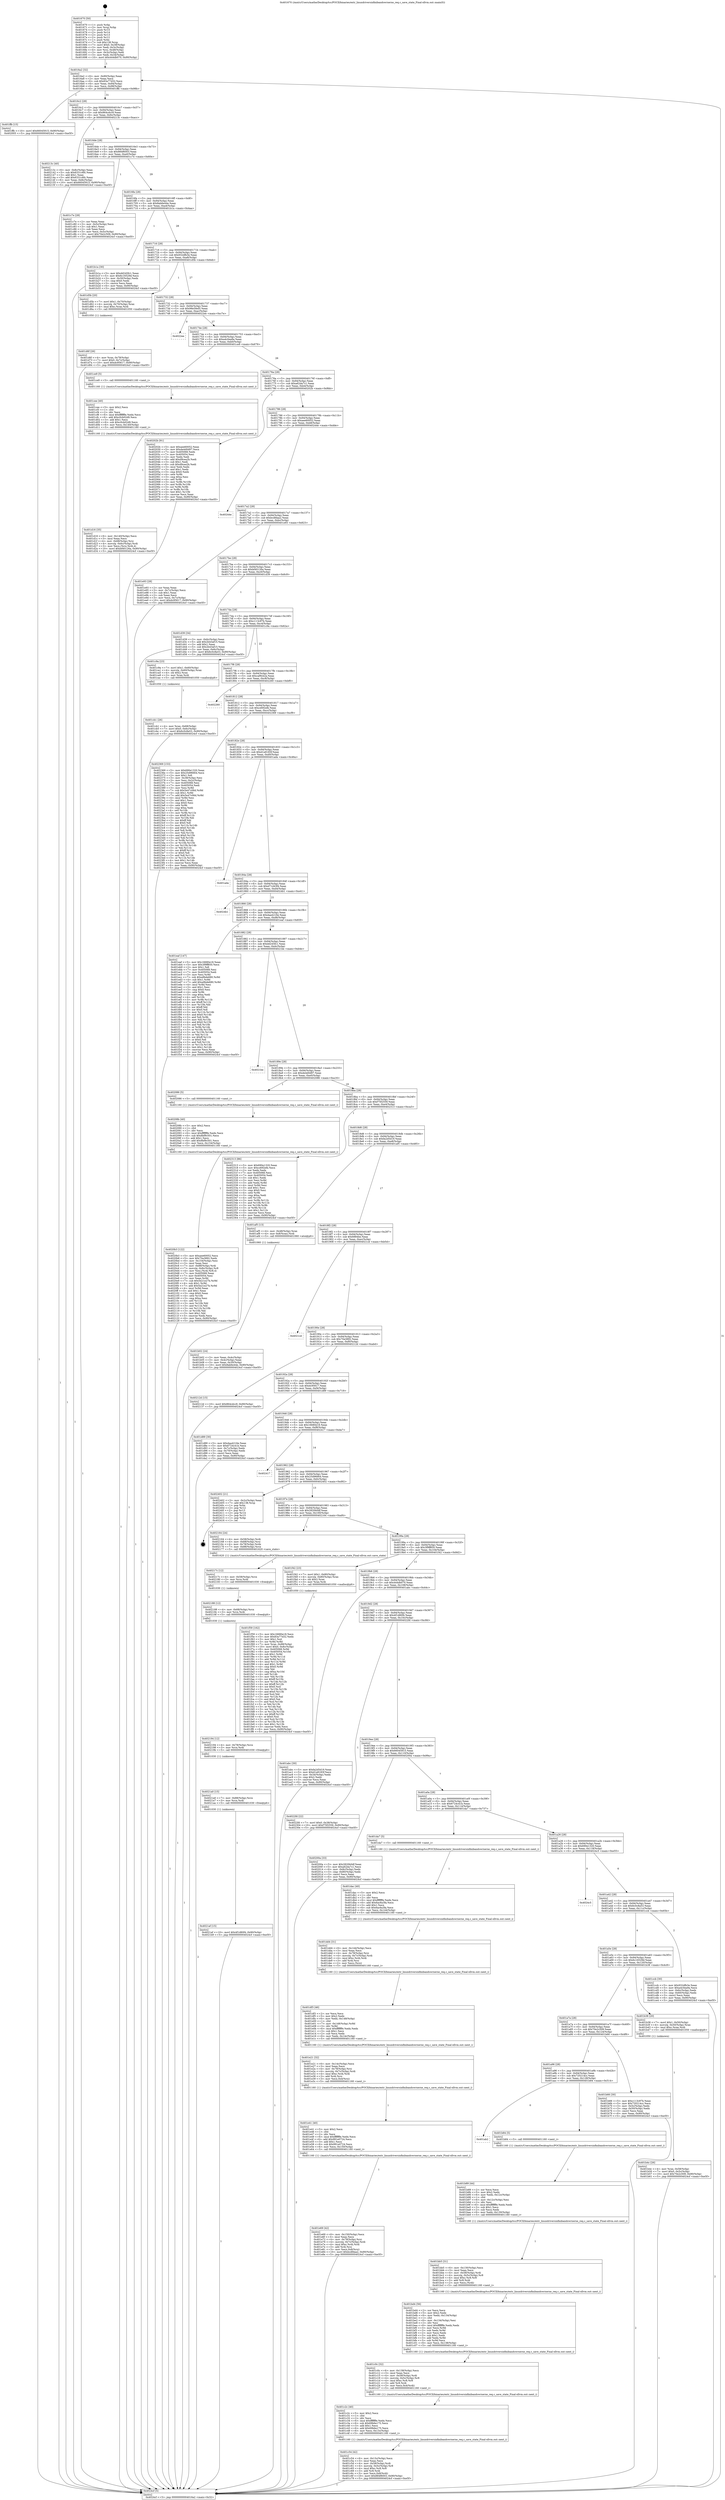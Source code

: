 digraph "0x401670" {
  label = "0x401670 (/mnt/c/Users/mathe/Desktop/tcc/POCII/binaries/extr_linuxdriversinfinibandswrxerxe_req.c_save_state_Final-ollvm.out::main(0))"
  labelloc = "t"
  node[shape=record]

  Entry [label="",width=0.3,height=0.3,shape=circle,fillcolor=black,style=filled]
  "0x4016a2" [label="{
     0x4016a2 [32]\l
     | [instrs]\l
     &nbsp;&nbsp;0x4016a2 \<+6\>: mov -0x90(%rbp),%eax\l
     &nbsp;&nbsp;0x4016a8 \<+2\>: mov %eax,%ecx\l
     &nbsp;&nbsp;0x4016aa \<+6\>: sub $0x83a77d32,%ecx\l
     &nbsp;&nbsp;0x4016b0 \<+6\>: mov %eax,-0x94(%rbp)\l
     &nbsp;&nbsp;0x4016b6 \<+6\>: mov %ecx,-0x98(%rbp)\l
     &nbsp;&nbsp;0x4016bc \<+6\>: je 0000000000401ffb \<main+0x98b\>\l
  }"]
  "0x401ffb" [label="{
     0x401ffb [15]\l
     | [instrs]\l
     &nbsp;&nbsp;0x401ffb \<+10\>: movl $0x66045915,-0x90(%rbp)\l
     &nbsp;&nbsp;0x402005 \<+5\>: jmp 00000000004024cf \<main+0xe5f\>\l
  }"]
  "0x4016c2" [label="{
     0x4016c2 [28]\l
     | [instrs]\l
     &nbsp;&nbsp;0x4016c2 \<+5\>: jmp 00000000004016c7 \<main+0x57\>\l
     &nbsp;&nbsp;0x4016c7 \<+6\>: mov -0x94(%rbp),%eax\l
     &nbsp;&nbsp;0x4016cd \<+5\>: sub $0x864cdcc9,%eax\l
     &nbsp;&nbsp;0x4016d2 \<+6\>: mov %eax,-0x9c(%rbp)\l
     &nbsp;&nbsp;0x4016d8 \<+6\>: je 000000000040213c \<main+0xacc\>\l
  }"]
  Exit [label="",width=0.3,height=0.3,shape=circle,fillcolor=black,style=filled,peripheries=2]
  "0x40213c" [label="{
     0x40213c [40]\l
     | [instrs]\l
     &nbsp;&nbsp;0x40213c \<+6\>: mov -0x8c(%rbp),%eax\l
     &nbsp;&nbsp;0x402142 \<+5\>: sub $0x6331c6fc,%eax\l
     &nbsp;&nbsp;0x402147 \<+3\>: add $0x1,%eax\l
     &nbsp;&nbsp;0x40214a \<+5\>: add $0x6331c6fc,%eax\l
     &nbsp;&nbsp;0x40214f \<+6\>: mov %eax,-0x8c(%rbp)\l
     &nbsp;&nbsp;0x402155 \<+10\>: movl $0x66045915,-0x90(%rbp)\l
     &nbsp;&nbsp;0x40215f \<+5\>: jmp 00000000004024cf \<main+0xe5f\>\l
  }"]
  "0x4016de" [label="{
     0x4016de [28]\l
     | [instrs]\l
     &nbsp;&nbsp;0x4016de \<+5\>: jmp 00000000004016e3 \<main+0x73\>\l
     &nbsp;&nbsp;0x4016e3 \<+6\>: mov -0x94(%rbp),%eax\l
     &nbsp;&nbsp;0x4016e9 \<+5\>: sub $0x884f6003,%eax\l
     &nbsp;&nbsp;0x4016ee \<+6\>: mov %eax,-0xa0(%rbp)\l
     &nbsp;&nbsp;0x4016f4 \<+6\>: je 0000000000401c7e \<main+0x60e\>\l
  }"]
  "0x4021af" [label="{
     0x4021af [15]\l
     | [instrs]\l
     &nbsp;&nbsp;0x4021af \<+10\>: movl $0x4f1d80f4,-0x90(%rbp)\l
     &nbsp;&nbsp;0x4021b9 \<+5\>: jmp 00000000004024cf \<main+0xe5f\>\l
  }"]
  "0x401c7e" [label="{
     0x401c7e [28]\l
     | [instrs]\l
     &nbsp;&nbsp;0x401c7e \<+2\>: xor %eax,%eax\l
     &nbsp;&nbsp;0x401c80 \<+3\>: mov -0x5c(%rbp),%ecx\l
     &nbsp;&nbsp;0x401c83 \<+3\>: sub $0x1,%eax\l
     &nbsp;&nbsp;0x401c86 \<+2\>: sub %eax,%ecx\l
     &nbsp;&nbsp;0x401c88 \<+3\>: mov %ecx,-0x5c(%rbp)\l
     &nbsp;&nbsp;0x401c8b \<+10\>: movl $0x70e2c509,-0x90(%rbp)\l
     &nbsp;&nbsp;0x401c95 \<+5\>: jmp 00000000004024cf \<main+0xe5f\>\l
  }"]
  "0x4016fa" [label="{
     0x4016fa [28]\l
     | [instrs]\l
     &nbsp;&nbsp;0x4016fa \<+5\>: jmp 00000000004016ff \<main+0x8f\>\l
     &nbsp;&nbsp;0x4016ff \<+6\>: mov -0x94(%rbp),%eax\l
     &nbsp;&nbsp;0x401705 \<+5\>: sub $0x8ab6e44e,%eax\l
     &nbsp;&nbsp;0x40170a \<+6\>: mov %eax,-0xa4(%rbp)\l
     &nbsp;&nbsp;0x401710 \<+6\>: je 0000000000401b1a \<main+0x4aa\>\l
  }"]
  "0x4021a0" [label="{
     0x4021a0 [15]\l
     | [instrs]\l
     &nbsp;&nbsp;0x4021a0 \<+7\>: mov -0x88(%rbp),%rcx\l
     &nbsp;&nbsp;0x4021a7 \<+3\>: mov %rcx,%rdi\l
     &nbsp;&nbsp;0x4021aa \<+5\>: call 0000000000401030 \<free@plt\>\l
     | [calls]\l
     &nbsp;&nbsp;0x401030 \{1\} (unknown)\l
  }"]
  "0x401b1a" [label="{
     0x401b1a [30]\l
     | [instrs]\l
     &nbsp;&nbsp;0x401b1a \<+5\>: mov $0xdd245fc1,%eax\l
     &nbsp;&nbsp;0x401b1f \<+5\>: mov $0x6c16529d,%ecx\l
     &nbsp;&nbsp;0x401b24 \<+3\>: mov -0x30(%rbp),%edx\l
     &nbsp;&nbsp;0x401b27 \<+3\>: cmp $0x0,%edx\l
     &nbsp;&nbsp;0x401b2a \<+3\>: cmove %ecx,%eax\l
     &nbsp;&nbsp;0x401b2d \<+6\>: mov %eax,-0x90(%rbp)\l
     &nbsp;&nbsp;0x401b33 \<+5\>: jmp 00000000004024cf \<main+0xe5f\>\l
  }"]
  "0x401716" [label="{
     0x401716 [28]\l
     | [instrs]\l
     &nbsp;&nbsp;0x401716 \<+5\>: jmp 000000000040171b \<main+0xab\>\l
     &nbsp;&nbsp;0x40171b \<+6\>: mov -0x94(%rbp),%eax\l
     &nbsp;&nbsp;0x401721 \<+5\>: sub $0x932dfb3e,%eax\l
     &nbsp;&nbsp;0x401726 \<+6\>: mov %eax,-0xa8(%rbp)\l
     &nbsp;&nbsp;0x40172c \<+6\>: je 0000000000401d5b \<main+0x6eb\>\l
  }"]
  "0x402194" [label="{
     0x402194 [12]\l
     | [instrs]\l
     &nbsp;&nbsp;0x402194 \<+4\>: mov -0x78(%rbp),%rcx\l
     &nbsp;&nbsp;0x402198 \<+3\>: mov %rcx,%rdi\l
     &nbsp;&nbsp;0x40219b \<+5\>: call 0000000000401030 \<free@plt\>\l
     | [calls]\l
     &nbsp;&nbsp;0x401030 \{1\} (unknown)\l
  }"]
  "0x401d5b" [label="{
     0x401d5b [20]\l
     | [instrs]\l
     &nbsp;&nbsp;0x401d5b \<+7\>: movl $0x1,-0x70(%rbp)\l
     &nbsp;&nbsp;0x401d62 \<+4\>: movslq -0x70(%rbp),%rax\l
     &nbsp;&nbsp;0x401d66 \<+4\>: imul $0xc,%rax,%rdi\l
     &nbsp;&nbsp;0x401d6a \<+5\>: call 0000000000401050 \<malloc@plt\>\l
     | [calls]\l
     &nbsp;&nbsp;0x401050 \{1\} (unknown)\l
  }"]
  "0x401732" [label="{
     0x401732 [28]\l
     | [instrs]\l
     &nbsp;&nbsp;0x401732 \<+5\>: jmp 0000000000401737 \<main+0xc7\>\l
     &nbsp;&nbsp;0x401737 \<+6\>: mov -0x94(%rbp),%eax\l
     &nbsp;&nbsp;0x40173d \<+5\>: sub $0x98e5fed5,%eax\l
     &nbsp;&nbsp;0x401742 \<+6\>: mov %eax,-0xac(%rbp)\l
     &nbsp;&nbsp;0x401748 \<+6\>: je 00000000004022ee \<main+0xc7e\>\l
  }"]
  "0x402188" [label="{
     0x402188 [12]\l
     | [instrs]\l
     &nbsp;&nbsp;0x402188 \<+4\>: mov -0x68(%rbp),%rcx\l
     &nbsp;&nbsp;0x40218c \<+3\>: mov %rcx,%rdi\l
     &nbsp;&nbsp;0x40218f \<+5\>: call 0000000000401030 \<free@plt\>\l
     | [calls]\l
     &nbsp;&nbsp;0x401030 \{1\} (unknown)\l
  }"]
  "0x4022ee" [label="{
     0x4022ee\l
  }", style=dashed]
  "0x40174e" [label="{
     0x40174e [28]\l
     | [instrs]\l
     &nbsp;&nbsp;0x40174e \<+5\>: jmp 0000000000401753 \<main+0xe3\>\l
     &nbsp;&nbsp;0x401753 \<+6\>: mov -0x94(%rbp),%eax\l
     &nbsp;&nbsp;0x401759 \<+5\>: sub $0xa4c0ea9a,%eax\l
     &nbsp;&nbsp;0x40175e \<+6\>: mov %eax,-0xb0(%rbp)\l
     &nbsp;&nbsp;0x401764 \<+6\>: je 0000000000401ce9 \<main+0x679\>\l
  }"]
  "0x40217c" [label="{
     0x40217c [12]\l
     | [instrs]\l
     &nbsp;&nbsp;0x40217c \<+4\>: mov -0x58(%rbp),%rcx\l
     &nbsp;&nbsp;0x402180 \<+3\>: mov %rcx,%rdi\l
     &nbsp;&nbsp;0x402183 \<+5\>: call 0000000000401030 \<free@plt\>\l
     | [calls]\l
     &nbsp;&nbsp;0x401030 \{1\} (unknown)\l
  }"]
  "0x401ce9" [label="{
     0x401ce9 [5]\l
     | [instrs]\l
     &nbsp;&nbsp;0x401ce9 \<+5\>: call 0000000000401160 \<next_i\>\l
     | [calls]\l
     &nbsp;&nbsp;0x401160 \{1\} (/mnt/c/Users/mathe/Desktop/tcc/POCII/binaries/extr_linuxdriversinfinibandswrxerxe_req.c_save_state_Final-ollvm.out::next_i)\l
  }"]
  "0x40176a" [label="{
     0x40176a [28]\l
     | [instrs]\l
     &nbsp;&nbsp;0x40176a \<+5\>: jmp 000000000040176f \<main+0xff\>\l
     &nbsp;&nbsp;0x40176f \<+6\>: mov -0x94(%rbp),%eax\l
     &nbsp;&nbsp;0x401775 \<+5\>: sub $0xa62da7c1,%eax\l
     &nbsp;&nbsp;0x40177a \<+6\>: mov %eax,-0xb4(%rbp)\l
     &nbsp;&nbsp;0x401780 \<+6\>: je 000000000040202b \<main+0x9bb\>\l
  }"]
  "0x4020b3" [label="{
     0x4020b3 [122]\l
     | [instrs]\l
     &nbsp;&nbsp;0x4020b3 \<+5\>: mov $0xaee60052,%ecx\l
     &nbsp;&nbsp;0x4020b8 \<+5\>: mov $0x70a3892,%edx\l
     &nbsp;&nbsp;0x4020bd \<+6\>: mov -0x154(%rbp),%esi\l
     &nbsp;&nbsp;0x4020c3 \<+3\>: imul %eax,%esi\l
     &nbsp;&nbsp;0x4020c6 \<+7\>: mov -0x88(%rbp),%rdi\l
     &nbsp;&nbsp;0x4020cd \<+7\>: movslq -0x8c(%rbp),%r8\l
     &nbsp;&nbsp;0x4020d4 \<+4\>: mov %esi,(%rdi,%r8,4)\l
     &nbsp;&nbsp;0x4020d8 \<+7\>: mov 0x405068,%eax\l
     &nbsp;&nbsp;0x4020df \<+7\>: mov 0x405054,%esi\l
     &nbsp;&nbsp;0x4020e6 \<+3\>: mov %eax,%r9d\l
     &nbsp;&nbsp;0x4020e9 \<+7\>: sub $0x5e21e27b,%r9d\l
     &nbsp;&nbsp;0x4020f0 \<+4\>: sub $0x1,%r9d\l
     &nbsp;&nbsp;0x4020f4 \<+7\>: add $0x5e21e27b,%r9d\l
     &nbsp;&nbsp;0x4020fb \<+4\>: imul %r9d,%eax\l
     &nbsp;&nbsp;0x4020ff \<+3\>: and $0x1,%eax\l
     &nbsp;&nbsp;0x402102 \<+3\>: cmp $0x0,%eax\l
     &nbsp;&nbsp;0x402105 \<+4\>: sete %r10b\l
     &nbsp;&nbsp;0x402109 \<+3\>: cmp $0xa,%esi\l
     &nbsp;&nbsp;0x40210c \<+4\>: setl %r11b\l
     &nbsp;&nbsp;0x402110 \<+3\>: mov %r10b,%bl\l
     &nbsp;&nbsp;0x402113 \<+3\>: and %r11b,%bl\l
     &nbsp;&nbsp;0x402116 \<+3\>: xor %r11b,%r10b\l
     &nbsp;&nbsp;0x402119 \<+3\>: or %r10b,%bl\l
     &nbsp;&nbsp;0x40211c \<+3\>: test $0x1,%bl\l
     &nbsp;&nbsp;0x40211f \<+3\>: cmovne %edx,%ecx\l
     &nbsp;&nbsp;0x402122 \<+6\>: mov %ecx,-0x90(%rbp)\l
     &nbsp;&nbsp;0x402128 \<+5\>: jmp 00000000004024cf \<main+0xe5f\>\l
  }"]
  "0x40202b" [label="{
     0x40202b [91]\l
     | [instrs]\l
     &nbsp;&nbsp;0x40202b \<+5\>: mov $0xaee60052,%eax\l
     &nbsp;&nbsp;0x402030 \<+5\>: mov $0xde4d0d97,%ecx\l
     &nbsp;&nbsp;0x402035 \<+7\>: mov 0x405068,%edx\l
     &nbsp;&nbsp;0x40203c \<+7\>: mov 0x405054,%esi\l
     &nbsp;&nbsp;0x402043 \<+2\>: mov %edx,%edi\l
     &nbsp;&nbsp;0x402045 \<+6\>: add $0xd9cea2b,%edi\l
     &nbsp;&nbsp;0x40204b \<+3\>: sub $0x1,%edi\l
     &nbsp;&nbsp;0x40204e \<+6\>: sub $0xd9cea2b,%edi\l
     &nbsp;&nbsp;0x402054 \<+3\>: imul %edi,%edx\l
     &nbsp;&nbsp;0x402057 \<+3\>: and $0x1,%edx\l
     &nbsp;&nbsp;0x40205a \<+3\>: cmp $0x0,%edx\l
     &nbsp;&nbsp;0x40205d \<+4\>: sete %r8b\l
     &nbsp;&nbsp;0x402061 \<+3\>: cmp $0xa,%esi\l
     &nbsp;&nbsp;0x402064 \<+4\>: setl %r9b\l
     &nbsp;&nbsp;0x402068 \<+3\>: mov %r8b,%r10b\l
     &nbsp;&nbsp;0x40206b \<+3\>: and %r9b,%r10b\l
     &nbsp;&nbsp;0x40206e \<+3\>: xor %r9b,%r8b\l
     &nbsp;&nbsp;0x402071 \<+3\>: or %r8b,%r10b\l
     &nbsp;&nbsp;0x402074 \<+4\>: test $0x1,%r10b\l
     &nbsp;&nbsp;0x402078 \<+3\>: cmovne %ecx,%eax\l
     &nbsp;&nbsp;0x40207b \<+6\>: mov %eax,-0x90(%rbp)\l
     &nbsp;&nbsp;0x402081 \<+5\>: jmp 00000000004024cf \<main+0xe5f\>\l
  }"]
  "0x401786" [label="{
     0x401786 [28]\l
     | [instrs]\l
     &nbsp;&nbsp;0x401786 \<+5\>: jmp 000000000040178b \<main+0x11b\>\l
     &nbsp;&nbsp;0x40178b \<+6\>: mov -0x94(%rbp),%eax\l
     &nbsp;&nbsp;0x401791 \<+5\>: sub $0xaee60052,%eax\l
     &nbsp;&nbsp;0x401796 \<+6\>: mov %eax,-0xb8(%rbp)\l
     &nbsp;&nbsp;0x40179c \<+6\>: je 000000000040244e \<main+0xdde\>\l
  }"]
  "0x40208b" [label="{
     0x40208b [40]\l
     | [instrs]\l
     &nbsp;&nbsp;0x40208b \<+5\>: mov $0x2,%ecx\l
     &nbsp;&nbsp;0x402090 \<+1\>: cltd\l
     &nbsp;&nbsp;0x402091 \<+2\>: idiv %ecx\l
     &nbsp;&nbsp;0x402093 \<+6\>: imul $0xfffffffe,%edx,%ecx\l
     &nbsp;&nbsp;0x402099 \<+6\>: sub $0x8bf9c501,%ecx\l
     &nbsp;&nbsp;0x40209f \<+3\>: add $0x1,%ecx\l
     &nbsp;&nbsp;0x4020a2 \<+6\>: add $0x8bf9c501,%ecx\l
     &nbsp;&nbsp;0x4020a8 \<+6\>: mov %ecx,-0x154(%rbp)\l
     &nbsp;&nbsp;0x4020ae \<+5\>: call 0000000000401160 \<next_i\>\l
     | [calls]\l
     &nbsp;&nbsp;0x401160 \{1\} (/mnt/c/Users/mathe/Desktop/tcc/POCII/binaries/extr_linuxdriversinfinibandswrxerxe_req.c_save_state_Final-ollvm.out::next_i)\l
  }"]
  "0x40244e" [label="{
     0x40244e\l
  }", style=dashed]
  "0x4017a2" [label="{
     0x4017a2 [28]\l
     | [instrs]\l
     &nbsp;&nbsp;0x4017a2 \<+5\>: jmp 00000000004017a7 \<main+0x137\>\l
     &nbsp;&nbsp;0x4017a7 \<+6\>: mov -0x94(%rbp),%eax\l
     &nbsp;&nbsp;0x4017ad \<+5\>: sub $0xbcdfdaa2,%eax\l
     &nbsp;&nbsp;0x4017b2 \<+6\>: mov %eax,-0xbc(%rbp)\l
     &nbsp;&nbsp;0x4017b8 \<+6\>: je 0000000000401e93 \<main+0x823\>\l
  }"]
  "0x401f59" [label="{
     0x401f59 [162]\l
     | [instrs]\l
     &nbsp;&nbsp;0x401f59 \<+5\>: mov $0x16680e18,%ecx\l
     &nbsp;&nbsp;0x401f5e \<+5\>: mov $0x83a77d32,%edx\l
     &nbsp;&nbsp;0x401f63 \<+3\>: mov $0x1,%sil\l
     &nbsp;&nbsp;0x401f66 \<+3\>: xor %r8d,%r8d\l
     &nbsp;&nbsp;0x401f69 \<+7\>: mov %rax,-0x88(%rbp)\l
     &nbsp;&nbsp;0x401f70 \<+10\>: movl $0x0,-0x8c(%rbp)\l
     &nbsp;&nbsp;0x401f7a \<+8\>: mov 0x405068,%r9d\l
     &nbsp;&nbsp;0x401f82 \<+8\>: mov 0x405054,%r10d\l
     &nbsp;&nbsp;0x401f8a \<+4\>: sub $0x1,%r8d\l
     &nbsp;&nbsp;0x401f8e \<+3\>: mov %r9d,%r11d\l
     &nbsp;&nbsp;0x401f91 \<+3\>: add %r8d,%r11d\l
     &nbsp;&nbsp;0x401f94 \<+4\>: imul %r11d,%r9d\l
     &nbsp;&nbsp;0x401f98 \<+4\>: and $0x1,%r9d\l
     &nbsp;&nbsp;0x401f9c \<+4\>: cmp $0x0,%r9d\l
     &nbsp;&nbsp;0x401fa0 \<+3\>: sete %bl\l
     &nbsp;&nbsp;0x401fa3 \<+4\>: cmp $0xa,%r10d\l
     &nbsp;&nbsp;0x401fa7 \<+4\>: setl %r14b\l
     &nbsp;&nbsp;0x401fab \<+3\>: mov %bl,%r15b\l
     &nbsp;&nbsp;0x401fae \<+4\>: xor $0xff,%r15b\l
     &nbsp;&nbsp;0x401fb2 \<+3\>: mov %r14b,%r12b\l
     &nbsp;&nbsp;0x401fb5 \<+4\>: xor $0xff,%r12b\l
     &nbsp;&nbsp;0x401fb9 \<+4\>: xor $0x0,%sil\l
     &nbsp;&nbsp;0x401fbd \<+3\>: mov %r15b,%r13b\l
     &nbsp;&nbsp;0x401fc0 \<+4\>: and $0x0,%r13b\l
     &nbsp;&nbsp;0x401fc4 \<+3\>: and %sil,%bl\l
     &nbsp;&nbsp;0x401fc7 \<+3\>: mov %r12b,%al\l
     &nbsp;&nbsp;0x401fca \<+2\>: and $0x0,%al\l
     &nbsp;&nbsp;0x401fcc \<+3\>: and %sil,%r14b\l
     &nbsp;&nbsp;0x401fcf \<+3\>: or %bl,%r13b\l
     &nbsp;&nbsp;0x401fd2 \<+3\>: or %r14b,%al\l
     &nbsp;&nbsp;0x401fd5 \<+3\>: xor %al,%r13b\l
     &nbsp;&nbsp;0x401fd8 \<+3\>: or %r12b,%r15b\l
     &nbsp;&nbsp;0x401fdb \<+4\>: xor $0xff,%r15b\l
     &nbsp;&nbsp;0x401fdf \<+4\>: or $0x0,%sil\l
     &nbsp;&nbsp;0x401fe3 \<+3\>: and %sil,%r15b\l
     &nbsp;&nbsp;0x401fe6 \<+3\>: or %r15b,%r13b\l
     &nbsp;&nbsp;0x401fe9 \<+4\>: test $0x1,%r13b\l
     &nbsp;&nbsp;0x401fed \<+3\>: cmovne %edx,%ecx\l
     &nbsp;&nbsp;0x401ff0 \<+6\>: mov %ecx,-0x90(%rbp)\l
     &nbsp;&nbsp;0x401ff6 \<+5\>: jmp 00000000004024cf \<main+0xe5f\>\l
  }"]
  "0x401e93" [label="{
     0x401e93 [28]\l
     | [instrs]\l
     &nbsp;&nbsp;0x401e93 \<+2\>: xor %eax,%eax\l
     &nbsp;&nbsp;0x401e95 \<+3\>: mov -0x7c(%rbp),%ecx\l
     &nbsp;&nbsp;0x401e98 \<+3\>: sub $0x1,%eax\l
     &nbsp;&nbsp;0x401e9b \<+2\>: sub %eax,%ecx\l
     &nbsp;&nbsp;0x401e9d \<+3\>: mov %ecx,-0x7c(%rbp)\l
     &nbsp;&nbsp;0x401ea0 \<+10\>: movl $0xdc95617,-0x90(%rbp)\l
     &nbsp;&nbsp;0x401eaa \<+5\>: jmp 00000000004024cf \<main+0xe5f\>\l
  }"]
  "0x4017be" [label="{
     0x4017be [28]\l
     | [instrs]\l
     &nbsp;&nbsp;0x4017be \<+5\>: jmp 00000000004017c3 \<main+0x153\>\l
     &nbsp;&nbsp;0x4017c3 \<+6\>: mov -0x94(%rbp),%eax\l
     &nbsp;&nbsp;0x4017c9 \<+5\>: sub $0xbf40126a,%eax\l
     &nbsp;&nbsp;0x4017ce \<+6\>: mov %eax,-0xc0(%rbp)\l
     &nbsp;&nbsp;0x4017d4 \<+6\>: je 0000000000401d39 \<main+0x6c9\>\l
  }"]
  "0x401e69" [label="{
     0x401e69 [42]\l
     | [instrs]\l
     &nbsp;&nbsp;0x401e69 \<+6\>: mov -0x150(%rbp),%ecx\l
     &nbsp;&nbsp;0x401e6f \<+3\>: imul %eax,%ecx\l
     &nbsp;&nbsp;0x401e72 \<+4\>: mov -0x78(%rbp),%rsi\l
     &nbsp;&nbsp;0x401e76 \<+4\>: movslq -0x7c(%rbp),%rdi\l
     &nbsp;&nbsp;0x401e7a \<+4\>: imul $0xc,%rdi,%rdi\l
     &nbsp;&nbsp;0x401e7e \<+3\>: add %rdi,%rsi\l
     &nbsp;&nbsp;0x401e81 \<+3\>: mov %ecx,0x8(%rsi)\l
     &nbsp;&nbsp;0x401e84 \<+10\>: movl $0xbcdfdaa2,-0x90(%rbp)\l
     &nbsp;&nbsp;0x401e8e \<+5\>: jmp 00000000004024cf \<main+0xe5f\>\l
  }"]
  "0x401d39" [label="{
     0x401d39 [34]\l
     | [instrs]\l
     &nbsp;&nbsp;0x401d39 \<+3\>: mov -0x6c(%rbp),%eax\l
     &nbsp;&nbsp;0x401d3c \<+5\>: add $0x2b43af15,%eax\l
     &nbsp;&nbsp;0x401d41 \<+3\>: add $0x1,%eax\l
     &nbsp;&nbsp;0x401d44 \<+5\>: sub $0x2b43af15,%eax\l
     &nbsp;&nbsp;0x401d49 \<+3\>: mov %eax,-0x6c(%rbp)\l
     &nbsp;&nbsp;0x401d4c \<+10\>: movl $0x6c0c8a53,-0x90(%rbp)\l
     &nbsp;&nbsp;0x401d56 \<+5\>: jmp 00000000004024cf \<main+0xe5f\>\l
  }"]
  "0x4017da" [label="{
     0x4017da [28]\l
     | [instrs]\l
     &nbsp;&nbsp;0x4017da \<+5\>: jmp 00000000004017df \<main+0x16f\>\l
     &nbsp;&nbsp;0x4017df \<+6\>: mov -0x94(%rbp),%eax\l
     &nbsp;&nbsp;0x4017e5 \<+5\>: sub $0xc113c97b,%eax\l
     &nbsp;&nbsp;0x4017ea \<+6\>: mov %eax,-0xc4(%rbp)\l
     &nbsp;&nbsp;0x4017f0 \<+6\>: je 0000000000401c9a \<main+0x62a\>\l
  }"]
  "0x401e41" [label="{
     0x401e41 [40]\l
     | [instrs]\l
     &nbsp;&nbsp;0x401e41 \<+5\>: mov $0x2,%ecx\l
     &nbsp;&nbsp;0x401e46 \<+1\>: cltd\l
     &nbsp;&nbsp;0x401e47 \<+2\>: idiv %ecx\l
     &nbsp;&nbsp;0x401e49 \<+6\>: imul $0xfffffffe,%edx,%ecx\l
     &nbsp;&nbsp;0x401e4f \<+6\>: add $0x991e0724,%ecx\l
     &nbsp;&nbsp;0x401e55 \<+3\>: add $0x1,%ecx\l
     &nbsp;&nbsp;0x401e58 \<+6\>: sub $0x991e0724,%ecx\l
     &nbsp;&nbsp;0x401e5e \<+6\>: mov %ecx,-0x150(%rbp)\l
     &nbsp;&nbsp;0x401e64 \<+5\>: call 0000000000401160 \<next_i\>\l
     | [calls]\l
     &nbsp;&nbsp;0x401160 \{1\} (/mnt/c/Users/mathe/Desktop/tcc/POCII/binaries/extr_linuxdriversinfinibandswrxerxe_req.c_save_state_Final-ollvm.out::next_i)\l
  }"]
  "0x401c9a" [label="{
     0x401c9a [23]\l
     | [instrs]\l
     &nbsp;&nbsp;0x401c9a \<+7\>: movl $0x1,-0x60(%rbp)\l
     &nbsp;&nbsp;0x401ca1 \<+4\>: movslq -0x60(%rbp),%rax\l
     &nbsp;&nbsp;0x401ca5 \<+4\>: shl $0x2,%rax\l
     &nbsp;&nbsp;0x401ca9 \<+3\>: mov %rax,%rdi\l
     &nbsp;&nbsp;0x401cac \<+5\>: call 0000000000401050 \<malloc@plt\>\l
     | [calls]\l
     &nbsp;&nbsp;0x401050 \{1\} (unknown)\l
  }"]
  "0x4017f6" [label="{
     0x4017f6 [28]\l
     | [instrs]\l
     &nbsp;&nbsp;0x4017f6 \<+5\>: jmp 00000000004017fb \<main+0x18b\>\l
     &nbsp;&nbsp;0x4017fb \<+6\>: mov -0x94(%rbp),%eax\l
     &nbsp;&nbsp;0x401801 \<+5\>: sub $0xcaf9cb2a,%eax\l
     &nbsp;&nbsp;0x401806 \<+6\>: mov %eax,-0xc8(%rbp)\l
     &nbsp;&nbsp;0x40180c \<+6\>: je 0000000000402260 \<main+0xbf0\>\l
  }"]
  "0x401e21" [label="{
     0x401e21 [32]\l
     | [instrs]\l
     &nbsp;&nbsp;0x401e21 \<+6\>: mov -0x14c(%rbp),%ecx\l
     &nbsp;&nbsp;0x401e27 \<+3\>: imul %eax,%ecx\l
     &nbsp;&nbsp;0x401e2a \<+4\>: mov -0x78(%rbp),%rsi\l
     &nbsp;&nbsp;0x401e2e \<+4\>: movslq -0x7c(%rbp),%rdi\l
     &nbsp;&nbsp;0x401e32 \<+4\>: imul $0xc,%rdi,%rdi\l
     &nbsp;&nbsp;0x401e36 \<+3\>: add %rdi,%rsi\l
     &nbsp;&nbsp;0x401e39 \<+3\>: mov %ecx,0x4(%rsi)\l
     &nbsp;&nbsp;0x401e3c \<+5\>: call 0000000000401160 \<next_i\>\l
     | [calls]\l
     &nbsp;&nbsp;0x401160 \{1\} (/mnt/c/Users/mathe/Desktop/tcc/POCII/binaries/extr_linuxdriversinfinibandswrxerxe_req.c_save_state_Final-ollvm.out::next_i)\l
  }"]
  "0x402260" [label="{
     0x402260\l
  }", style=dashed]
  "0x401812" [label="{
     0x401812 [28]\l
     | [instrs]\l
     &nbsp;&nbsp;0x401812 \<+5\>: jmp 0000000000401817 \<main+0x1a7\>\l
     &nbsp;&nbsp;0x401817 \<+6\>: mov -0x94(%rbp),%eax\l
     &nbsp;&nbsp;0x40181d \<+5\>: sub $0xcd0f2efe,%eax\l
     &nbsp;&nbsp;0x401822 \<+6\>: mov %eax,-0xcc(%rbp)\l
     &nbsp;&nbsp;0x401828 \<+6\>: je 0000000000402369 \<main+0xcf9\>\l
  }"]
  "0x401df3" [label="{
     0x401df3 [46]\l
     | [instrs]\l
     &nbsp;&nbsp;0x401df3 \<+2\>: xor %ecx,%ecx\l
     &nbsp;&nbsp;0x401df5 \<+5\>: mov $0x2,%edx\l
     &nbsp;&nbsp;0x401dfa \<+6\>: mov %edx,-0x148(%rbp)\l
     &nbsp;&nbsp;0x401e00 \<+1\>: cltd\l
     &nbsp;&nbsp;0x401e01 \<+7\>: mov -0x148(%rbp),%r8d\l
     &nbsp;&nbsp;0x401e08 \<+3\>: idiv %r8d\l
     &nbsp;&nbsp;0x401e0b \<+6\>: imul $0xfffffffe,%edx,%edx\l
     &nbsp;&nbsp;0x401e11 \<+3\>: sub $0x1,%ecx\l
     &nbsp;&nbsp;0x401e14 \<+2\>: sub %ecx,%edx\l
     &nbsp;&nbsp;0x401e16 \<+6\>: mov %edx,-0x14c(%rbp)\l
     &nbsp;&nbsp;0x401e1c \<+5\>: call 0000000000401160 \<next_i\>\l
     | [calls]\l
     &nbsp;&nbsp;0x401160 \{1\} (/mnt/c/Users/mathe/Desktop/tcc/POCII/binaries/extr_linuxdriversinfinibandswrxerxe_req.c_save_state_Final-ollvm.out::next_i)\l
  }"]
  "0x402369" [label="{
     0x402369 [153]\l
     | [instrs]\l
     &nbsp;&nbsp;0x402369 \<+5\>: mov $0x690e1320,%eax\l
     &nbsp;&nbsp;0x40236e \<+5\>: mov $0x25d96664,%ecx\l
     &nbsp;&nbsp;0x402373 \<+2\>: mov $0x1,%dl\l
     &nbsp;&nbsp;0x402375 \<+3\>: mov -0x38(%rbp),%esi\l
     &nbsp;&nbsp;0x402378 \<+3\>: mov %esi,-0x2c(%rbp)\l
     &nbsp;&nbsp;0x40237b \<+7\>: mov 0x405068,%esi\l
     &nbsp;&nbsp;0x402382 \<+7\>: mov 0x405054,%edi\l
     &nbsp;&nbsp;0x402389 \<+3\>: mov %esi,%r8d\l
     &nbsp;&nbsp;0x40238c \<+7\>: sub $0x5e47c06d,%r8d\l
     &nbsp;&nbsp;0x402393 \<+4\>: sub $0x1,%r8d\l
     &nbsp;&nbsp;0x402397 \<+7\>: add $0x5e47c06d,%r8d\l
     &nbsp;&nbsp;0x40239e \<+4\>: imul %r8d,%esi\l
     &nbsp;&nbsp;0x4023a2 \<+3\>: and $0x1,%esi\l
     &nbsp;&nbsp;0x4023a5 \<+3\>: cmp $0x0,%esi\l
     &nbsp;&nbsp;0x4023a8 \<+4\>: sete %r9b\l
     &nbsp;&nbsp;0x4023ac \<+3\>: cmp $0xa,%edi\l
     &nbsp;&nbsp;0x4023af \<+4\>: setl %r10b\l
     &nbsp;&nbsp;0x4023b3 \<+3\>: mov %r9b,%r11b\l
     &nbsp;&nbsp;0x4023b6 \<+4\>: xor $0xff,%r11b\l
     &nbsp;&nbsp;0x4023ba \<+3\>: mov %r10b,%bl\l
     &nbsp;&nbsp;0x4023bd \<+3\>: xor $0xff,%bl\l
     &nbsp;&nbsp;0x4023c0 \<+3\>: xor $0x0,%dl\l
     &nbsp;&nbsp;0x4023c3 \<+3\>: mov %r11b,%r14b\l
     &nbsp;&nbsp;0x4023c6 \<+4\>: and $0x0,%r14b\l
     &nbsp;&nbsp;0x4023ca \<+3\>: and %dl,%r9b\l
     &nbsp;&nbsp;0x4023cd \<+3\>: mov %bl,%r15b\l
     &nbsp;&nbsp;0x4023d0 \<+4\>: and $0x0,%r15b\l
     &nbsp;&nbsp;0x4023d4 \<+3\>: and %dl,%r10b\l
     &nbsp;&nbsp;0x4023d7 \<+3\>: or %r9b,%r14b\l
     &nbsp;&nbsp;0x4023da \<+3\>: or %r10b,%r15b\l
     &nbsp;&nbsp;0x4023dd \<+3\>: xor %r15b,%r14b\l
     &nbsp;&nbsp;0x4023e0 \<+3\>: or %bl,%r11b\l
     &nbsp;&nbsp;0x4023e3 \<+4\>: xor $0xff,%r11b\l
     &nbsp;&nbsp;0x4023e7 \<+3\>: or $0x0,%dl\l
     &nbsp;&nbsp;0x4023ea \<+3\>: and %dl,%r11b\l
     &nbsp;&nbsp;0x4023ed \<+3\>: or %r11b,%r14b\l
     &nbsp;&nbsp;0x4023f0 \<+4\>: test $0x1,%r14b\l
     &nbsp;&nbsp;0x4023f4 \<+3\>: cmovne %ecx,%eax\l
     &nbsp;&nbsp;0x4023f7 \<+6\>: mov %eax,-0x90(%rbp)\l
     &nbsp;&nbsp;0x4023fd \<+5\>: jmp 00000000004024cf \<main+0xe5f\>\l
  }"]
  "0x40182e" [label="{
     0x40182e [28]\l
     | [instrs]\l
     &nbsp;&nbsp;0x40182e \<+5\>: jmp 0000000000401833 \<main+0x1c3\>\l
     &nbsp;&nbsp;0x401833 \<+6\>: mov -0x94(%rbp),%eax\l
     &nbsp;&nbsp;0x401839 \<+5\>: sub $0xd1a9183f,%eax\l
     &nbsp;&nbsp;0x40183e \<+6\>: mov %eax,-0xd0(%rbp)\l
     &nbsp;&nbsp;0x401844 \<+6\>: je 0000000000401ada \<main+0x46a\>\l
  }"]
  "0x401dd4" [label="{
     0x401dd4 [31]\l
     | [instrs]\l
     &nbsp;&nbsp;0x401dd4 \<+6\>: mov -0x144(%rbp),%ecx\l
     &nbsp;&nbsp;0x401dda \<+3\>: imul %eax,%ecx\l
     &nbsp;&nbsp;0x401ddd \<+4\>: mov -0x78(%rbp),%rsi\l
     &nbsp;&nbsp;0x401de1 \<+4\>: movslq -0x7c(%rbp),%rdi\l
     &nbsp;&nbsp;0x401de5 \<+4\>: imul $0xc,%rdi,%rdi\l
     &nbsp;&nbsp;0x401de9 \<+3\>: add %rdi,%rsi\l
     &nbsp;&nbsp;0x401dec \<+2\>: mov %ecx,(%rsi)\l
     &nbsp;&nbsp;0x401dee \<+5\>: call 0000000000401160 \<next_i\>\l
     | [calls]\l
     &nbsp;&nbsp;0x401160 \{1\} (/mnt/c/Users/mathe/Desktop/tcc/POCII/binaries/extr_linuxdriversinfinibandswrxerxe_req.c_save_state_Final-ollvm.out::next_i)\l
  }"]
  "0x401ada" [label="{
     0x401ada\l
  }", style=dashed]
  "0x40184a" [label="{
     0x40184a [28]\l
     | [instrs]\l
     &nbsp;&nbsp;0x40184a \<+5\>: jmp 000000000040184f \<main+0x1df\>\l
     &nbsp;&nbsp;0x40184f \<+6\>: mov -0x94(%rbp),%eax\l
     &nbsp;&nbsp;0x401855 \<+5\>: sub $0xd71d43f4,%eax\l
     &nbsp;&nbsp;0x40185a \<+6\>: mov %eax,-0xd4(%rbp)\l
     &nbsp;&nbsp;0x401860 \<+6\>: je 00000000004024b1 \<main+0xe41\>\l
  }"]
  "0x401dac" [label="{
     0x401dac [40]\l
     | [instrs]\l
     &nbsp;&nbsp;0x401dac \<+5\>: mov $0x2,%ecx\l
     &nbsp;&nbsp;0x401db1 \<+1\>: cltd\l
     &nbsp;&nbsp;0x401db2 \<+2\>: idiv %ecx\l
     &nbsp;&nbsp;0x401db4 \<+6\>: imul $0xfffffffe,%edx,%ecx\l
     &nbsp;&nbsp;0x401dba \<+6\>: add $0x6ac6a3fa,%ecx\l
     &nbsp;&nbsp;0x401dc0 \<+3\>: add $0x1,%ecx\l
     &nbsp;&nbsp;0x401dc3 \<+6\>: sub $0x6ac6a3fa,%ecx\l
     &nbsp;&nbsp;0x401dc9 \<+6\>: mov %ecx,-0x144(%rbp)\l
     &nbsp;&nbsp;0x401dcf \<+5\>: call 0000000000401160 \<next_i\>\l
     | [calls]\l
     &nbsp;&nbsp;0x401160 \{1\} (/mnt/c/Users/mathe/Desktop/tcc/POCII/binaries/extr_linuxdriversinfinibandswrxerxe_req.c_save_state_Final-ollvm.out::next_i)\l
  }"]
  "0x4024b1" [label="{
     0x4024b1\l
  }", style=dashed]
  "0x401866" [label="{
     0x401866 [28]\l
     | [instrs]\l
     &nbsp;&nbsp;0x401866 \<+5\>: jmp 000000000040186b \<main+0x1fb\>\l
     &nbsp;&nbsp;0x40186b \<+6\>: mov -0x94(%rbp),%eax\l
     &nbsp;&nbsp;0x401871 \<+5\>: sub $0xdaa4216e,%eax\l
     &nbsp;&nbsp;0x401876 \<+6\>: mov %eax,-0xd8(%rbp)\l
     &nbsp;&nbsp;0x40187c \<+6\>: je 0000000000401eaf \<main+0x83f\>\l
  }"]
  "0x401d6f" [label="{
     0x401d6f [26]\l
     | [instrs]\l
     &nbsp;&nbsp;0x401d6f \<+4\>: mov %rax,-0x78(%rbp)\l
     &nbsp;&nbsp;0x401d73 \<+7\>: movl $0x0,-0x7c(%rbp)\l
     &nbsp;&nbsp;0x401d7a \<+10\>: movl $0xdc95617,-0x90(%rbp)\l
     &nbsp;&nbsp;0x401d84 \<+5\>: jmp 00000000004024cf \<main+0xe5f\>\l
  }"]
  "0x401eaf" [label="{
     0x401eaf [147]\l
     | [instrs]\l
     &nbsp;&nbsp;0x401eaf \<+5\>: mov $0x16680e18,%eax\l
     &nbsp;&nbsp;0x401eb4 \<+5\>: mov $0x3f9ff850,%ecx\l
     &nbsp;&nbsp;0x401eb9 \<+2\>: mov $0x1,%dl\l
     &nbsp;&nbsp;0x401ebb \<+7\>: mov 0x405068,%esi\l
     &nbsp;&nbsp;0x401ec2 \<+7\>: mov 0x405054,%edi\l
     &nbsp;&nbsp;0x401ec9 \<+3\>: mov %esi,%r8d\l
     &nbsp;&nbsp;0x401ecc \<+7\>: sub $0xa9bde680,%r8d\l
     &nbsp;&nbsp;0x401ed3 \<+4\>: sub $0x1,%r8d\l
     &nbsp;&nbsp;0x401ed7 \<+7\>: add $0xa9bde680,%r8d\l
     &nbsp;&nbsp;0x401ede \<+4\>: imul %r8d,%esi\l
     &nbsp;&nbsp;0x401ee2 \<+3\>: and $0x1,%esi\l
     &nbsp;&nbsp;0x401ee5 \<+3\>: cmp $0x0,%esi\l
     &nbsp;&nbsp;0x401ee8 \<+4\>: sete %r9b\l
     &nbsp;&nbsp;0x401eec \<+3\>: cmp $0xa,%edi\l
     &nbsp;&nbsp;0x401eef \<+4\>: setl %r10b\l
     &nbsp;&nbsp;0x401ef3 \<+3\>: mov %r9b,%r11b\l
     &nbsp;&nbsp;0x401ef6 \<+4\>: xor $0xff,%r11b\l
     &nbsp;&nbsp;0x401efa \<+3\>: mov %r10b,%bl\l
     &nbsp;&nbsp;0x401efd \<+3\>: xor $0xff,%bl\l
     &nbsp;&nbsp;0x401f00 \<+3\>: xor $0x0,%dl\l
     &nbsp;&nbsp;0x401f03 \<+3\>: mov %r11b,%r14b\l
     &nbsp;&nbsp;0x401f06 \<+4\>: and $0x0,%r14b\l
     &nbsp;&nbsp;0x401f0a \<+3\>: and %dl,%r9b\l
     &nbsp;&nbsp;0x401f0d \<+3\>: mov %bl,%r15b\l
     &nbsp;&nbsp;0x401f10 \<+4\>: and $0x0,%r15b\l
     &nbsp;&nbsp;0x401f14 \<+3\>: and %dl,%r10b\l
     &nbsp;&nbsp;0x401f17 \<+3\>: or %r9b,%r14b\l
     &nbsp;&nbsp;0x401f1a \<+3\>: or %r10b,%r15b\l
     &nbsp;&nbsp;0x401f1d \<+3\>: xor %r15b,%r14b\l
     &nbsp;&nbsp;0x401f20 \<+3\>: or %bl,%r11b\l
     &nbsp;&nbsp;0x401f23 \<+4\>: xor $0xff,%r11b\l
     &nbsp;&nbsp;0x401f27 \<+3\>: or $0x0,%dl\l
     &nbsp;&nbsp;0x401f2a \<+3\>: and %dl,%r11b\l
     &nbsp;&nbsp;0x401f2d \<+3\>: or %r11b,%r14b\l
     &nbsp;&nbsp;0x401f30 \<+4\>: test $0x1,%r14b\l
     &nbsp;&nbsp;0x401f34 \<+3\>: cmovne %ecx,%eax\l
     &nbsp;&nbsp;0x401f37 \<+6\>: mov %eax,-0x90(%rbp)\l
     &nbsp;&nbsp;0x401f3d \<+5\>: jmp 00000000004024cf \<main+0xe5f\>\l
  }"]
  "0x401882" [label="{
     0x401882 [28]\l
     | [instrs]\l
     &nbsp;&nbsp;0x401882 \<+5\>: jmp 0000000000401887 \<main+0x217\>\l
     &nbsp;&nbsp;0x401887 \<+6\>: mov -0x94(%rbp),%eax\l
     &nbsp;&nbsp;0x40188d \<+5\>: sub $0xdd245fc1,%eax\l
     &nbsp;&nbsp;0x401892 \<+6\>: mov %eax,-0xdc(%rbp)\l
     &nbsp;&nbsp;0x401898 \<+6\>: je 00000000004021be \<main+0xb4e\>\l
  }"]
  "0x401d16" [label="{
     0x401d16 [35]\l
     | [instrs]\l
     &nbsp;&nbsp;0x401d16 \<+6\>: mov -0x140(%rbp),%ecx\l
     &nbsp;&nbsp;0x401d1c \<+3\>: imul %eax,%ecx\l
     &nbsp;&nbsp;0x401d1f \<+4\>: mov -0x68(%rbp),%rsi\l
     &nbsp;&nbsp;0x401d23 \<+4\>: movslq -0x6c(%rbp),%rdi\l
     &nbsp;&nbsp;0x401d27 \<+3\>: mov %ecx,(%rsi,%rdi,4)\l
     &nbsp;&nbsp;0x401d2a \<+10\>: movl $0xbf40126a,-0x90(%rbp)\l
     &nbsp;&nbsp;0x401d34 \<+5\>: jmp 00000000004024cf \<main+0xe5f\>\l
  }"]
  "0x4021be" [label="{
     0x4021be\l
  }", style=dashed]
  "0x40189e" [label="{
     0x40189e [28]\l
     | [instrs]\l
     &nbsp;&nbsp;0x40189e \<+5\>: jmp 00000000004018a3 \<main+0x233\>\l
     &nbsp;&nbsp;0x4018a3 \<+6\>: mov -0x94(%rbp),%eax\l
     &nbsp;&nbsp;0x4018a9 \<+5\>: sub $0xde4d0d97,%eax\l
     &nbsp;&nbsp;0x4018ae \<+6\>: mov %eax,-0xe0(%rbp)\l
     &nbsp;&nbsp;0x4018b4 \<+6\>: je 0000000000402086 \<main+0xa16\>\l
  }"]
  "0x401cee" [label="{
     0x401cee [40]\l
     | [instrs]\l
     &nbsp;&nbsp;0x401cee \<+5\>: mov $0x2,%ecx\l
     &nbsp;&nbsp;0x401cf3 \<+1\>: cltd\l
     &nbsp;&nbsp;0x401cf4 \<+2\>: idiv %ecx\l
     &nbsp;&nbsp;0x401cf6 \<+6\>: imul $0xfffffffe,%edx,%ecx\l
     &nbsp;&nbsp;0x401cfc \<+6\>: add $0xc0cb02d9,%ecx\l
     &nbsp;&nbsp;0x401d02 \<+3\>: add $0x1,%ecx\l
     &nbsp;&nbsp;0x401d05 \<+6\>: sub $0xc0cb02d9,%ecx\l
     &nbsp;&nbsp;0x401d0b \<+6\>: mov %ecx,-0x140(%rbp)\l
     &nbsp;&nbsp;0x401d11 \<+5\>: call 0000000000401160 \<next_i\>\l
     | [calls]\l
     &nbsp;&nbsp;0x401160 \{1\} (/mnt/c/Users/mathe/Desktop/tcc/POCII/binaries/extr_linuxdriversinfinibandswrxerxe_req.c_save_state_Final-ollvm.out::next_i)\l
  }"]
  "0x402086" [label="{
     0x402086 [5]\l
     | [instrs]\l
     &nbsp;&nbsp;0x402086 \<+5\>: call 0000000000401160 \<next_i\>\l
     | [calls]\l
     &nbsp;&nbsp;0x401160 \{1\} (/mnt/c/Users/mathe/Desktop/tcc/POCII/binaries/extr_linuxdriversinfinibandswrxerxe_req.c_save_state_Final-ollvm.out::next_i)\l
  }"]
  "0x4018ba" [label="{
     0x4018ba [28]\l
     | [instrs]\l
     &nbsp;&nbsp;0x4018ba \<+5\>: jmp 00000000004018bf \<main+0x24f\>\l
     &nbsp;&nbsp;0x4018bf \<+6\>: mov -0x94(%rbp),%eax\l
     &nbsp;&nbsp;0x4018c5 \<+5\>: sub $0xf75f2559,%eax\l
     &nbsp;&nbsp;0x4018ca \<+6\>: mov %eax,-0xe4(%rbp)\l
     &nbsp;&nbsp;0x4018d0 \<+6\>: je 0000000000402313 \<main+0xca3\>\l
  }"]
  "0x401cb1" [label="{
     0x401cb1 [26]\l
     | [instrs]\l
     &nbsp;&nbsp;0x401cb1 \<+4\>: mov %rax,-0x68(%rbp)\l
     &nbsp;&nbsp;0x401cb5 \<+7\>: movl $0x0,-0x6c(%rbp)\l
     &nbsp;&nbsp;0x401cbc \<+10\>: movl $0x6c0c8a53,-0x90(%rbp)\l
     &nbsp;&nbsp;0x401cc6 \<+5\>: jmp 00000000004024cf \<main+0xe5f\>\l
  }"]
  "0x402313" [label="{
     0x402313 [86]\l
     | [instrs]\l
     &nbsp;&nbsp;0x402313 \<+5\>: mov $0x690e1320,%eax\l
     &nbsp;&nbsp;0x402318 \<+5\>: mov $0xcd0f2efe,%ecx\l
     &nbsp;&nbsp;0x40231d \<+2\>: xor %edx,%edx\l
     &nbsp;&nbsp;0x40231f \<+7\>: mov 0x405068,%esi\l
     &nbsp;&nbsp;0x402326 \<+7\>: mov 0x405054,%edi\l
     &nbsp;&nbsp;0x40232d \<+3\>: sub $0x1,%edx\l
     &nbsp;&nbsp;0x402330 \<+3\>: mov %esi,%r8d\l
     &nbsp;&nbsp;0x402333 \<+3\>: add %edx,%r8d\l
     &nbsp;&nbsp;0x402336 \<+4\>: imul %r8d,%esi\l
     &nbsp;&nbsp;0x40233a \<+3\>: and $0x1,%esi\l
     &nbsp;&nbsp;0x40233d \<+3\>: cmp $0x0,%esi\l
     &nbsp;&nbsp;0x402340 \<+4\>: sete %r9b\l
     &nbsp;&nbsp;0x402344 \<+3\>: cmp $0xa,%edi\l
     &nbsp;&nbsp;0x402347 \<+4\>: setl %r10b\l
     &nbsp;&nbsp;0x40234b \<+3\>: mov %r9b,%r11b\l
     &nbsp;&nbsp;0x40234e \<+3\>: and %r10b,%r11b\l
     &nbsp;&nbsp;0x402351 \<+3\>: xor %r10b,%r9b\l
     &nbsp;&nbsp;0x402354 \<+3\>: or %r9b,%r11b\l
     &nbsp;&nbsp;0x402357 \<+4\>: test $0x1,%r11b\l
     &nbsp;&nbsp;0x40235b \<+3\>: cmovne %ecx,%eax\l
     &nbsp;&nbsp;0x40235e \<+6\>: mov %eax,-0x90(%rbp)\l
     &nbsp;&nbsp;0x402364 \<+5\>: jmp 00000000004024cf \<main+0xe5f\>\l
  }"]
  "0x4018d6" [label="{
     0x4018d6 [28]\l
     | [instrs]\l
     &nbsp;&nbsp;0x4018d6 \<+5\>: jmp 00000000004018db \<main+0x26b\>\l
     &nbsp;&nbsp;0x4018db \<+6\>: mov -0x94(%rbp),%eax\l
     &nbsp;&nbsp;0x4018e1 \<+5\>: sub $0xfa2d5d19,%eax\l
     &nbsp;&nbsp;0x4018e6 \<+6\>: mov %eax,-0xe8(%rbp)\l
     &nbsp;&nbsp;0x4018ec \<+6\>: je 0000000000401af5 \<main+0x485\>\l
  }"]
  "0x401c54" [label="{
     0x401c54 [42]\l
     | [instrs]\l
     &nbsp;&nbsp;0x401c54 \<+6\>: mov -0x13c(%rbp),%ecx\l
     &nbsp;&nbsp;0x401c5a \<+3\>: imul %eax,%ecx\l
     &nbsp;&nbsp;0x401c5d \<+4\>: mov -0x58(%rbp),%rdi\l
     &nbsp;&nbsp;0x401c61 \<+4\>: movslq -0x5c(%rbp),%r8\l
     &nbsp;&nbsp;0x401c65 \<+4\>: imul $0xc,%r8,%r8\l
     &nbsp;&nbsp;0x401c69 \<+3\>: add %r8,%rdi\l
     &nbsp;&nbsp;0x401c6c \<+3\>: mov %ecx,0x8(%rdi)\l
     &nbsp;&nbsp;0x401c6f \<+10\>: movl $0x884f6003,-0x90(%rbp)\l
     &nbsp;&nbsp;0x401c79 \<+5\>: jmp 00000000004024cf \<main+0xe5f\>\l
  }"]
  "0x401af5" [label="{
     0x401af5 [13]\l
     | [instrs]\l
     &nbsp;&nbsp;0x401af5 \<+4\>: mov -0x48(%rbp),%rax\l
     &nbsp;&nbsp;0x401af9 \<+4\>: mov 0x8(%rax),%rdi\l
     &nbsp;&nbsp;0x401afd \<+5\>: call 0000000000401060 \<atoi@plt\>\l
     | [calls]\l
     &nbsp;&nbsp;0x401060 \{1\} (unknown)\l
  }"]
  "0x4018f2" [label="{
     0x4018f2 [28]\l
     | [instrs]\l
     &nbsp;&nbsp;0x4018f2 \<+5\>: jmp 00000000004018f7 \<main+0x287\>\l
     &nbsp;&nbsp;0x4018f7 \<+6\>: mov -0x94(%rbp),%eax\l
     &nbsp;&nbsp;0x4018fd \<+5\>: sub $0x6884be,%eax\l
     &nbsp;&nbsp;0x401902 \<+6\>: mov %eax,-0xec(%rbp)\l
     &nbsp;&nbsp;0x401908 \<+6\>: je 00000000004021cd \<main+0xb5d\>\l
  }"]
  "0x401c2c" [label="{
     0x401c2c [40]\l
     | [instrs]\l
     &nbsp;&nbsp;0x401c2c \<+5\>: mov $0x2,%ecx\l
     &nbsp;&nbsp;0x401c31 \<+1\>: cltd\l
     &nbsp;&nbsp;0x401c32 \<+2\>: idiv %ecx\l
     &nbsp;&nbsp;0x401c34 \<+6\>: imul $0xfffffffe,%edx,%ecx\l
     &nbsp;&nbsp;0x401c3a \<+6\>: sub $0x69b6e175,%ecx\l
     &nbsp;&nbsp;0x401c40 \<+3\>: add $0x1,%ecx\l
     &nbsp;&nbsp;0x401c43 \<+6\>: add $0x69b6e175,%ecx\l
     &nbsp;&nbsp;0x401c49 \<+6\>: mov %ecx,-0x13c(%rbp)\l
     &nbsp;&nbsp;0x401c4f \<+5\>: call 0000000000401160 \<next_i\>\l
     | [calls]\l
     &nbsp;&nbsp;0x401160 \{1\} (/mnt/c/Users/mathe/Desktop/tcc/POCII/binaries/extr_linuxdriversinfinibandswrxerxe_req.c_save_state_Final-ollvm.out::next_i)\l
  }"]
  "0x4021cd" [label="{
     0x4021cd\l
  }", style=dashed]
  "0x40190e" [label="{
     0x40190e [28]\l
     | [instrs]\l
     &nbsp;&nbsp;0x40190e \<+5\>: jmp 0000000000401913 \<main+0x2a3\>\l
     &nbsp;&nbsp;0x401913 \<+6\>: mov -0x94(%rbp),%eax\l
     &nbsp;&nbsp;0x401919 \<+5\>: sub $0x70a3892,%eax\l
     &nbsp;&nbsp;0x40191e \<+6\>: mov %eax,-0xf0(%rbp)\l
     &nbsp;&nbsp;0x401924 \<+6\>: je 000000000040212d \<main+0xabd\>\l
  }"]
  "0x401c0c" [label="{
     0x401c0c [32]\l
     | [instrs]\l
     &nbsp;&nbsp;0x401c0c \<+6\>: mov -0x138(%rbp),%ecx\l
     &nbsp;&nbsp;0x401c12 \<+3\>: imul %eax,%ecx\l
     &nbsp;&nbsp;0x401c15 \<+4\>: mov -0x58(%rbp),%rdi\l
     &nbsp;&nbsp;0x401c19 \<+4\>: movslq -0x5c(%rbp),%r8\l
     &nbsp;&nbsp;0x401c1d \<+4\>: imul $0xc,%r8,%r8\l
     &nbsp;&nbsp;0x401c21 \<+3\>: add %r8,%rdi\l
     &nbsp;&nbsp;0x401c24 \<+3\>: mov %ecx,0x4(%rdi)\l
     &nbsp;&nbsp;0x401c27 \<+5\>: call 0000000000401160 \<next_i\>\l
     | [calls]\l
     &nbsp;&nbsp;0x401160 \{1\} (/mnt/c/Users/mathe/Desktop/tcc/POCII/binaries/extr_linuxdriversinfinibandswrxerxe_req.c_save_state_Final-ollvm.out::next_i)\l
  }"]
  "0x40212d" [label="{
     0x40212d [15]\l
     | [instrs]\l
     &nbsp;&nbsp;0x40212d \<+10\>: movl $0x864cdcc9,-0x90(%rbp)\l
     &nbsp;&nbsp;0x402137 \<+5\>: jmp 00000000004024cf \<main+0xe5f\>\l
  }"]
  "0x40192a" [label="{
     0x40192a [28]\l
     | [instrs]\l
     &nbsp;&nbsp;0x40192a \<+5\>: jmp 000000000040192f \<main+0x2bf\>\l
     &nbsp;&nbsp;0x40192f \<+6\>: mov -0x94(%rbp),%eax\l
     &nbsp;&nbsp;0x401935 \<+5\>: sub $0xdc95617,%eax\l
     &nbsp;&nbsp;0x40193a \<+6\>: mov %eax,-0xf4(%rbp)\l
     &nbsp;&nbsp;0x401940 \<+6\>: je 0000000000401d89 \<main+0x719\>\l
  }"]
  "0x401bd4" [label="{
     0x401bd4 [56]\l
     | [instrs]\l
     &nbsp;&nbsp;0x401bd4 \<+2\>: xor %ecx,%ecx\l
     &nbsp;&nbsp;0x401bd6 \<+5\>: mov $0x2,%edx\l
     &nbsp;&nbsp;0x401bdb \<+6\>: mov %edx,-0x134(%rbp)\l
     &nbsp;&nbsp;0x401be1 \<+1\>: cltd\l
     &nbsp;&nbsp;0x401be2 \<+6\>: mov -0x134(%rbp),%esi\l
     &nbsp;&nbsp;0x401be8 \<+2\>: idiv %esi\l
     &nbsp;&nbsp;0x401bea \<+6\>: imul $0xfffffffe,%edx,%edx\l
     &nbsp;&nbsp;0x401bf0 \<+3\>: mov %ecx,%r9d\l
     &nbsp;&nbsp;0x401bf3 \<+3\>: sub %edx,%r9d\l
     &nbsp;&nbsp;0x401bf6 \<+2\>: mov %ecx,%edx\l
     &nbsp;&nbsp;0x401bf8 \<+3\>: sub $0x1,%edx\l
     &nbsp;&nbsp;0x401bfb \<+3\>: add %edx,%r9d\l
     &nbsp;&nbsp;0x401bfe \<+3\>: sub %r9d,%ecx\l
     &nbsp;&nbsp;0x401c01 \<+6\>: mov %ecx,-0x138(%rbp)\l
     &nbsp;&nbsp;0x401c07 \<+5\>: call 0000000000401160 \<next_i\>\l
     | [calls]\l
     &nbsp;&nbsp;0x401160 \{1\} (/mnt/c/Users/mathe/Desktop/tcc/POCII/binaries/extr_linuxdriversinfinibandswrxerxe_req.c_save_state_Final-ollvm.out::next_i)\l
  }"]
  "0x401d89" [label="{
     0x401d89 [30]\l
     | [instrs]\l
     &nbsp;&nbsp;0x401d89 \<+5\>: mov $0xdaa4216e,%eax\l
     &nbsp;&nbsp;0x401d8e \<+5\>: mov $0x6724c41b,%ecx\l
     &nbsp;&nbsp;0x401d93 \<+3\>: mov -0x7c(%rbp),%edx\l
     &nbsp;&nbsp;0x401d96 \<+3\>: cmp -0x70(%rbp),%edx\l
     &nbsp;&nbsp;0x401d99 \<+3\>: cmovl %ecx,%eax\l
     &nbsp;&nbsp;0x401d9c \<+6\>: mov %eax,-0x90(%rbp)\l
     &nbsp;&nbsp;0x401da2 \<+5\>: jmp 00000000004024cf \<main+0xe5f\>\l
  }"]
  "0x401946" [label="{
     0x401946 [28]\l
     | [instrs]\l
     &nbsp;&nbsp;0x401946 \<+5\>: jmp 000000000040194b \<main+0x2db\>\l
     &nbsp;&nbsp;0x40194b \<+6\>: mov -0x94(%rbp),%eax\l
     &nbsp;&nbsp;0x401951 \<+5\>: sub $0x16680e18,%eax\l
     &nbsp;&nbsp;0x401956 \<+6\>: mov %eax,-0xf8(%rbp)\l
     &nbsp;&nbsp;0x40195c \<+6\>: je 0000000000402417 \<main+0xda7\>\l
  }"]
  "0x401bb5" [label="{
     0x401bb5 [31]\l
     | [instrs]\l
     &nbsp;&nbsp;0x401bb5 \<+6\>: mov -0x130(%rbp),%ecx\l
     &nbsp;&nbsp;0x401bbb \<+3\>: imul %eax,%ecx\l
     &nbsp;&nbsp;0x401bbe \<+4\>: mov -0x58(%rbp),%rdi\l
     &nbsp;&nbsp;0x401bc2 \<+4\>: movslq -0x5c(%rbp),%r8\l
     &nbsp;&nbsp;0x401bc6 \<+4\>: imul $0xc,%r8,%r8\l
     &nbsp;&nbsp;0x401bca \<+3\>: add %r8,%rdi\l
     &nbsp;&nbsp;0x401bcd \<+2\>: mov %ecx,(%rdi)\l
     &nbsp;&nbsp;0x401bcf \<+5\>: call 0000000000401160 \<next_i\>\l
     | [calls]\l
     &nbsp;&nbsp;0x401160 \{1\} (/mnt/c/Users/mathe/Desktop/tcc/POCII/binaries/extr_linuxdriversinfinibandswrxerxe_req.c_save_state_Final-ollvm.out::next_i)\l
  }"]
  "0x402417" [label="{
     0x402417\l
  }", style=dashed]
  "0x401962" [label="{
     0x401962 [28]\l
     | [instrs]\l
     &nbsp;&nbsp;0x401962 \<+5\>: jmp 0000000000401967 \<main+0x2f7\>\l
     &nbsp;&nbsp;0x401967 \<+6\>: mov -0x94(%rbp),%eax\l
     &nbsp;&nbsp;0x40196d \<+5\>: sub $0x25d96664,%eax\l
     &nbsp;&nbsp;0x401972 \<+6\>: mov %eax,-0xfc(%rbp)\l
     &nbsp;&nbsp;0x401978 \<+6\>: je 0000000000402402 \<main+0xd92\>\l
  }"]
  "0x401b89" [label="{
     0x401b89 [44]\l
     | [instrs]\l
     &nbsp;&nbsp;0x401b89 \<+2\>: xor %ecx,%ecx\l
     &nbsp;&nbsp;0x401b8b \<+5\>: mov $0x2,%edx\l
     &nbsp;&nbsp;0x401b90 \<+6\>: mov %edx,-0x12c(%rbp)\l
     &nbsp;&nbsp;0x401b96 \<+1\>: cltd\l
     &nbsp;&nbsp;0x401b97 \<+6\>: mov -0x12c(%rbp),%esi\l
     &nbsp;&nbsp;0x401b9d \<+2\>: idiv %esi\l
     &nbsp;&nbsp;0x401b9f \<+6\>: imul $0xfffffffe,%edx,%edx\l
     &nbsp;&nbsp;0x401ba5 \<+3\>: sub $0x1,%ecx\l
     &nbsp;&nbsp;0x401ba8 \<+2\>: sub %ecx,%edx\l
     &nbsp;&nbsp;0x401baa \<+6\>: mov %edx,-0x130(%rbp)\l
     &nbsp;&nbsp;0x401bb0 \<+5\>: call 0000000000401160 \<next_i\>\l
     | [calls]\l
     &nbsp;&nbsp;0x401160 \{1\} (/mnt/c/Users/mathe/Desktop/tcc/POCII/binaries/extr_linuxdriversinfinibandswrxerxe_req.c_save_state_Final-ollvm.out::next_i)\l
  }"]
  "0x402402" [label="{
     0x402402 [21]\l
     | [instrs]\l
     &nbsp;&nbsp;0x402402 \<+3\>: mov -0x2c(%rbp),%eax\l
     &nbsp;&nbsp;0x402405 \<+7\>: add $0x138,%rsp\l
     &nbsp;&nbsp;0x40240c \<+1\>: pop %rbx\l
     &nbsp;&nbsp;0x40240d \<+2\>: pop %r12\l
     &nbsp;&nbsp;0x40240f \<+2\>: pop %r13\l
     &nbsp;&nbsp;0x402411 \<+2\>: pop %r14\l
     &nbsp;&nbsp;0x402413 \<+2\>: pop %r15\l
     &nbsp;&nbsp;0x402415 \<+1\>: pop %rbp\l
     &nbsp;&nbsp;0x402416 \<+1\>: ret\l
  }"]
  "0x40197e" [label="{
     0x40197e [28]\l
     | [instrs]\l
     &nbsp;&nbsp;0x40197e \<+5\>: jmp 0000000000401983 \<main+0x313\>\l
     &nbsp;&nbsp;0x401983 \<+6\>: mov -0x94(%rbp),%eax\l
     &nbsp;&nbsp;0x401989 \<+5\>: sub $0x2820b0df,%eax\l
     &nbsp;&nbsp;0x40198e \<+6\>: mov %eax,-0x100(%rbp)\l
     &nbsp;&nbsp;0x401994 \<+6\>: je 0000000000402164 \<main+0xaf4\>\l
  }"]
  "0x401ab2" [label="{
     0x401ab2\l
  }", style=dashed]
  "0x402164" [label="{
     0x402164 [24]\l
     | [instrs]\l
     &nbsp;&nbsp;0x402164 \<+4\>: mov -0x58(%rbp),%rdi\l
     &nbsp;&nbsp;0x402168 \<+4\>: mov -0x68(%rbp),%rsi\l
     &nbsp;&nbsp;0x40216c \<+4\>: mov -0x78(%rbp),%rdx\l
     &nbsp;&nbsp;0x402170 \<+7\>: mov -0x88(%rbp),%rcx\l
     &nbsp;&nbsp;0x402177 \<+5\>: call 0000000000401620 \<save_state\>\l
     | [calls]\l
     &nbsp;&nbsp;0x401620 \{1\} (/mnt/c/Users/mathe/Desktop/tcc/POCII/binaries/extr_linuxdriversinfinibandswrxerxe_req.c_save_state_Final-ollvm.out::save_state)\l
  }"]
  "0x40199a" [label="{
     0x40199a [28]\l
     | [instrs]\l
     &nbsp;&nbsp;0x40199a \<+5\>: jmp 000000000040199f \<main+0x32f\>\l
     &nbsp;&nbsp;0x40199f \<+6\>: mov -0x94(%rbp),%eax\l
     &nbsp;&nbsp;0x4019a5 \<+5\>: sub $0x3f9ff850,%eax\l
     &nbsp;&nbsp;0x4019aa \<+6\>: mov %eax,-0x104(%rbp)\l
     &nbsp;&nbsp;0x4019b0 \<+6\>: je 0000000000401f42 \<main+0x8d2\>\l
  }"]
  "0x401b84" [label="{
     0x401b84 [5]\l
     | [instrs]\l
     &nbsp;&nbsp;0x401b84 \<+5\>: call 0000000000401160 \<next_i\>\l
     | [calls]\l
     &nbsp;&nbsp;0x401160 \{1\} (/mnt/c/Users/mathe/Desktop/tcc/POCII/binaries/extr_linuxdriversinfinibandswrxerxe_req.c_save_state_Final-ollvm.out::next_i)\l
  }"]
  "0x401f42" [label="{
     0x401f42 [23]\l
     | [instrs]\l
     &nbsp;&nbsp;0x401f42 \<+7\>: movl $0x1,-0x80(%rbp)\l
     &nbsp;&nbsp;0x401f49 \<+4\>: movslq -0x80(%rbp),%rax\l
     &nbsp;&nbsp;0x401f4d \<+4\>: shl $0x2,%rax\l
     &nbsp;&nbsp;0x401f51 \<+3\>: mov %rax,%rdi\l
     &nbsp;&nbsp;0x401f54 \<+5\>: call 0000000000401050 \<malloc@plt\>\l
     | [calls]\l
     &nbsp;&nbsp;0x401050 \{1\} (unknown)\l
  }"]
  "0x4019b6" [label="{
     0x4019b6 [28]\l
     | [instrs]\l
     &nbsp;&nbsp;0x4019b6 \<+5\>: jmp 00000000004019bb \<main+0x34b\>\l
     &nbsp;&nbsp;0x4019bb \<+6\>: mov -0x94(%rbp),%eax\l
     &nbsp;&nbsp;0x4019c1 \<+5\>: sub $0x444db070,%eax\l
     &nbsp;&nbsp;0x4019c6 \<+6\>: mov %eax,-0x108(%rbp)\l
     &nbsp;&nbsp;0x4019cc \<+6\>: je 0000000000401abc \<main+0x44c\>\l
  }"]
  "0x401a96" [label="{
     0x401a96 [28]\l
     | [instrs]\l
     &nbsp;&nbsp;0x401a96 \<+5\>: jmp 0000000000401a9b \<main+0x42b\>\l
     &nbsp;&nbsp;0x401a9b \<+6\>: mov -0x94(%rbp),%eax\l
     &nbsp;&nbsp;0x401aa1 \<+5\>: sub $0x720214cc,%eax\l
     &nbsp;&nbsp;0x401aa6 \<+6\>: mov %eax,-0x128(%rbp)\l
     &nbsp;&nbsp;0x401aac \<+6\>: je 0000000000401b84 \<main+0x514\>\l
  }"]
  "0x401abc" [label="{
     0x401abc [30]\l
     | [instrs]\l
     &nbsp;&nbsp;0x401abc \<+5\>: mov $0xfa2d5d19,%eax\l
     &nbsp;&nbsp;0x401ac1 \<+5\>: mov $0xd1a9183f,%ecx\l
     &nbsp;&nbsp;0x401ac6 \<+3\>: mov -0x34(%rbp),%edx\l
     &nbsp;&nbsp;0x401ac9 \<+3\>: cmp $0x2,%edx\l
     &nbsp;&nbsp;0x401acc \<+3\>: cmovne %ecx,%eax\l
     &nbsp;&nbsp;0x401acf \<+6\>: mov %eax,-0x90(%rbp)\l
     &nbsp;&nbsp;0x401ad5 \<+5\>: jmp 00000000004024cf \<main+0xe5f\>\l
  }"]
  "0x4019d2" [label="{
     0x4019d2 [28]\l
     | [instrs]\l
     &nbsp;&nbsp;0x4019d2 \<+5\>: jmp 00000000004019d7 \<main+0x367\>\l
     &nbsp;&nbsp;0x4019d7 \<+6\>: mov -0x94(%rbp),%eax\l
     &nbsp;&nbsp;0x4019dd \<+5\>: sub $0x4f1d80f4,%eax\l
     &nbsp;&nbsp;0x4019e2 \<+6\>: mov %eax,-0x10c(%rbp)\l
     &nbsp;&nbsp;0x4019e8 \<+6\>: je 00000000004022fd \<main+0xc8d\>\l
  }"]
  "0x4024cf" [label="{
     0x4024cf [5]\l
     | [instrs]\l
     &nbsp;&nbsp;0x4024cf \<+5\>: jmp 00000000004016a2 \<main+0x32\>\l
  }"]
  "0x401670" [label="{
     0x401670 [50]\l
     | [instrs]\l
     &nbsp;&nbsp;0x401670 \<+1\>: push %rbp\l
     &nbsp;&nbsp;0x401671 \<+3\>: mov %rsp,%rbp\l
     &nbsp;&nbsp;0x401674 \<+2\>: push %r15\l
     &nbsp;&nbsp;0x401676 \<+2\>: push %r14\l
     &nbsp;&nbsp;0x401678 \<+2\>: push %r13\l
     &nbsp;&nbsp;0x40167a \<+2\>: push %r12\l
     &nbsp;&nbsp;0x40167c \<+1\>: push %rbx\l
     &nbsp;&nbsp;0x40167d \<+7\>: sub $0x138,%rsp\l
     &nbsp;&nbsp;0x401684 \<+7\>: movl $0x0,-0x38(%rbp)\l
     &nbsp;&nbsp;0x40168b \<+3\>: mov %edi,-0x3c(%rbp)\l
     &nbsp;&nbsp;0x40168e \<+4\>: mov %rsi,-0x48(%rbp)\l
     &nbsp;&nbsp;0x401692 \<+3\>: mov -0x3c(%rbp),%edi\l
     &nbsp;&nbsp;0x401695 \<+3\>: mov %edi,-0x34(%rbp)\l
     &nbsp;&nbsp;0x401698 \<+10\>: movl $0x444db070,-0x90(%rbp)\l
  }"]
  "0x401b02" [label="{
     0x401b02 [24]\l
     | [instrs]\l
     &nbsp;&nbsp;0x401b02 \<+3\>: mov %eax,-0x4c(%rbp)\l
     &nbsp;&nbsp;0x401b05 \<+3\>: mov -0x4c(%rbp),%eax\l
     &nbsp;&nbsp;0x401b08 \<+3\>: mov %eax,-0x30(%rbp)\l
     &nbsp;&nbsp;0x401b0b \<+10\>: movl $0x8ab6e44e,-0x90(%rbp)\l
     &nbsp;&nbsp;0x401b15 \<+5\>: jmp 00000000004024cf \<main+0xe5f\>\l
  }"]
  "0x401b66" [label="{
     0x401b66 [30]\l
     | [instrs]\l
     &nbsp;&nbsp;0x401b66 \<+5\>: mov $0xc113c97b,%eax\l
     &nbsp;&nbsp;0x401b6b \<+5\>: mov $0x720214cc,%ecx\l
     &nbsp;&nbsp;0x401b70 \<+3\>: mov -0x5c(%rbp),%edx\l
     &nbsp;&nbsp;0x401b73 \<+3\>: cmp -0x50(%rbp),%edx\l
     &nbsp;&nbsp;0x401b76 \<+3\>: cmovl %ecx,%eax\l
     &nbsp;&nbsp;0x401b79 \<+6\>: mov %eax,-0x90(%rbp)\l
     &nbsp;&nbsp;0x401b7f \<+5\>: jmp 00000000004024cf \<main+0xe5f\>\l
  }"]
  "0x4022fd" [label="{
     0x4022fd [22]\l
     | [instrs]\l
     &nbsp;&nbsp;0x4022fd \<+7\>: movl $0x0,-0x38(%rbp)\l
     &nbsp;&nbsp;0x402304 \<+10\>: movl $0xf75f2559,-0x90(%rbp)\l
     &nbsp;&nbsp;0x40230e \<+5\>: jmp 00000000004024cf \<main+0xe5f\>\l
  }"]
  "0x4019ee" [label="{
     0x4019ee [28]\l
     | [instrs]\l
     &nbsp;&nbsp;0x4019ee \<+5\>: jmp 00000000004019f3 \<main+0x383\>\l
     &nbsp;&nbsp;0x4019f3 \<+6\>: mov -0x94(%rbp),%eax\l
     &nbsp;&nbsp;0x4019f9 \<+5\>: sub $0x66045915,%eax\l
     &nbsp;&nbsp;0x4019fe \<+6\>: mov %eax,-0x110(%rbp)\l
     &nbsp;&nbsp;0x401a04 \<+6\>: je 000000000040200a \<main+0x99a\>\l
  }"]
  "0x401b4c" [label="{
     0x401b4c [26]\l
     | [instrs]\l
     &nbsp;&nbsp;0x401b4c \<+4\>: mov %rax,-0x58(%rbp)\l
     &nbsp;&nbsp;0x401b50 \<+7\>: movl $0x0,-0x5c(%rbp)\l
     &nbsp;&nbsp;0x401b57 \<+10\>: movl $0x70e2c509,-0x90(%rbp)\l
     &nbsp;&nbsp;0x401b61 \<+5\>: jmp 00000000004024cf \<main+0xe5f\>\l
  }"]
  "0x40200a" [label="{
     0x40200a [33]\l
     | [instrs]\l
     &nbsp;&nbsp;0x40200a \<+5\>: mov $0x2820b0df,%eax\l
     &nbsp;&nbsp;0x40200f \<+5\>: mov $0xa62da7c1,%ecx\l
     &nbsp;&nbsp;0x402014 \<+6\>: mov -0x8c(%rbp),%edx\l
     &nbsp;&nbsp;0x40201a \<+3\>: cmp -0x80(%rbp),%edx\l
     &nbsp;&nbsp;0x40201d \<+3\>: cmovl %ecx,%eax\l
     &nbsp;&nbsp;0x402020 \<+6\>: mov %eax,-0x90(%rbp)\l
     &nbsp;&nbsp;0x402026 \<+5\>: jmp 00000000004024cf \<main+0xe5f\>\l
  }"]
  "0x401a0a" [label="{
     0x401a0a [28]\l
     | [instrs]\l
     &nbsp;&nbsp;0x401a0a \<+5\>: jmp 0000000000401a0f \<main+0x39f\>\l
     &nbsp;&nbsp;0x401a0f \<+6\>: mov -0x94(%rbp),%eax\l
     &nbsp;&nbsp;0x401a15 \<+5\>: sub $0x6724c41b,%eax\l
     &nbsp;&nbsp;0x401a1a \<+6\>: mov %eax,-0x114(%rbp)\l
     &nbsp;&nbsp;0x401a20 \<+6\>: je 0000000000401da7 \<main+0x737\>\l
  }"]
  "0x401a7a" [label="{
     0x401a7a [28]\l
     | [instrs]\l
     &nbsp;&nbsp;0x401a7a \<+5\>: jmp 0000000000401a7f \<main+0x40f\>\l
     &nbsp;&nbsp;0x401a7f \<+6\>: mov -0x94(%rbp),%eax\l
     &nbsp;&nbsp;0x401a85 \<+5\>: sub $0x70e2c509,%eax\l
     &nbsp;&nbsp;0x401a8a \<+6\>: mov %eax,-0x124(%rbp)\l
     &nbsp;&nbsp;0x401a90 \<+6\>: je 0000000000401b66 \<main+0x4f6\>\l
  }"]
  "0x401da7" [label="{
     0x401da7 [5]\l
     | [instrs]\l
     &nbsp;&nbsp;0x401da7 \<+5\>: call 0000000000401160 \<next_i\>\l
     | [calls]\l
     &nbsp;&nbsp;0x401160 \{1\} (/mnt/c/Users/mathe/Desktop/tcc/POCII/binaries/extr_linuxdriversinfinibandswrxerxe_req.c_save_state_Final-ollvm.out::next_i)\l
  }"]
  "0x401a26" [label="{
     0x401a26 [28]\l
     | [instrs]\l
     &nbsp;&nbsp;0x401a26 \<+5\>: jmp 0000000000401a2b \<main+0x3bb\>\l
     &nbsp;&nbsp;0x401a2b \<+6\>: mov -0x94(%rbp),%eax\l
     &nbsp;&nbsp;0x401a31 \<+5\>: sub $0x690e1320,%eax\l
     &nbsp;&nbsp;0x401a36 \<+6\>: mov %eax,-0x118(%rbp)\l
     &nbsp;&nbsp;0x401a3c \<+6\>: je 00000000004024c5 \<main+0xe55\>\l
  }"]
  "0x401b38" [label="{
     0x401b38 [20]\l
     | [instrs]\l
     &nbsp;&nbsp;0x401b38 \<+7\>: movl $0x1,-0x50(%rbp)\l
     &nbsp;&nbsp;0x401b3f \<+4\>: movslq -0x50(%rbp),%rax\l
     &nbsp;&nbsp;0x401b43 \<+4\>: imul $0xc,%rax,%rdi\l
     &nbsp;&nbsp;0x401b47 \<+5\>: call 0000000000401050 \<malloc@plt\>\l
     | [calls]\l
     &nbsp;&nbsp;0x401050 \{1\} (unknown)\l
  }"]
  "0x4024c5" [label="{
     0x4024c5\l
  }", style=dashed]
  "0x401a42" [label="{
     0x401a42 [28]\l
     | [instrs]\l
     &nbsp;&nbsp;0x401a42 \<+5\>: jmp 0000000000401a47 \<main+0x3d7\>\l
     &nbsp;&nbsp;0x401a47 \<+6\>: mov -0x94(%rbp),%eax\l
     &nbsp;&nbsp;0x401a4d \<+5\>: sub $0x6c0c8a53,%eax\l
     &nbsp;&nbsp;0x401a52 \<+6\>: mov %eax,-0x11c(%rbp)\l
     &nbsp;&nbsp;0x401a58 \<+6\>: je 0000000000401ccb \<main+0x65b\>\l
  }"]
  "0x401a5e" [label="{
     0x401a5e [28]\l
     | [instrs]\l
     &nbsp;&nbsp;0x401a5e \<+5\>: jmp 0000000000401a63 \<main+0x3f3\>\l
     &nbsp;&nbsp;0x401a63 \<+6\>: mov -0x94(%rbp),%eax\l
     &nbsp;&nbsp;0x401a69 \<+5\>: sub $0x6c16529d,%eax\l
     &nbsp;&nbsp;0x401a6e \<+6\>: mov %eax,-0x120(%rbp)\l
     &nbsp;&nbsp;0x401a74 \<+6\>: je 0000000000401b38 \<main+0x4c8\>\l
  }"]
  "0x401ccb" [label="{
     0x401ccb [30]\l
     | [instrs]\l
     &nbsp;&nbsp;0x401ccb \<+5\>: mov $0x932dfb3e,%eax\l
     &nbsp;&nbsp;0x401cd0 \<+5\>: mov $0xa4c0ea9a,%ecx\l
     &nbsp;&nbsp;0x401cd5 \<+3\>: mov -0x6c(%rbp),%edx\l
     &nbsp;&nbsp;0x401cd8 \<+3\>: cmp -0x60(%rbp),%edx\l
     &nbsp;&nbsp;0x401cdb \<+3\>: cmovl %ecx,%eax\l
     &nbsp;&nbsp;0x401cde \<+6\>: mov %eax,-0x90(%rbp)\l
     &nbsp;&nbsp;0x401ce4 \<+5\>: jmp 00000000004024cf \<main+0xe5f\>\l
  }"]
  Entry -> "0x401670" [label=" 1"]
  "0x4016a2" -> "0x401ffb" [label=" 1"]
  "0x4016a2" -> "0x4016c2" [label=" 31"]
  "0x402402" -> Exit [label=" 1"]
  "0x4016c2" -> "0x40213c" [label=" 1"]
  "0x4016c2" -> "0x4016de" [label=" 30"]
  "0x402369" -> "0x4024cf" [label=" 1"]
  "0x4016de" -> "0x401c7e" [label=" 1"]
  "0x4016de" -> "0x4016fa" [label=" 29"]
  "0x402313" -> "0x4024cf" [label=" 1"]
  "0x4016fa" -> "0x401b1a" [label=" 1"]
  "0x4016fa" -> "0x401716" [label=" 28"]
  "0x4022fd" -> "0x4024cf" [label=" 1"]
  "0x401716" -> "0x401d5b" [label=" 1"]
  "0x401716" -> "0x401732" [label=" 27"]
  "0x4021af" -> "0x4024cf" [label=" 1"]
  "0x401732" -> "0x4022ee" [label=" 0"]
  "0x401732" -> "0x40174e" [label=" 27"]
  "0x4021a0" -> "0x4021af" [label=" 1"]
  "0x40174e" -> "0x401ce9" [label=" 1"]
  "0x40174e" -> "0x40176a" [label=" 26"]
  "0x402194" -> "0x4021a0" [label=" 1"]
  "0x40176a" -> "0x40202b" [label=" 1"]
  "0x40176a" -> "0x401786" [label=" 25"]
  "0x402188" -> "0x402194" [label=" 1"]
  "0x401786" -> "0x40244e" [label=" 0"]
  "0x401786" -> "0x4017a2" [label=" 25"]
  "0x40217c" -> "0x402188" [label=" 1"]
  "0x4017a2" -> "0x401e93" [label=" 1"]
  "0x4017a2" -> "0x4017be" [label=" 24"]
  "0x402164" -> "0x40217c" [label=" 1"]
  "0x4017be" -> "0x401d39" [label=" 1"]
  "0x4017be" -> "0x4017da" [label=" 23"]
  "0x40213c" -> "0x4024cf" [label=" 1"]
  "0x4017da" -> "0x401c9a" [label=" 1"]
  "0x4017da" -> "0x4017f6" [label=" 22"]
  "0x40212d" -> "0x4024cf" [label=" 1"]
  "0x4017f6" -> "0x402260" [label=" 0"]
  "0x4017f6" -> "0x401812" [label=" 22"]
  "0x4020b3" -> "0x4024cf" [label=" 1"]
  "0x401812" -> "0x402369" [label=" 1"]
  "0x401812" -> "0x40182e" [label=" 21"]
  "0x40208b" -> "0x4020b3" [label=" 1"]
  "0x40182e" -> "0x401ada" [label=" 0"]
  "0x40182e" -> "0x40184a" [label=" 21"]
  "0x402086" -> "0x40208b" [label=" 1"]
  "0x40184a" -> "0x4024b1" [label=" 0"]
  "0x40184a" -> "0x401866" [label=" 21"]
  "0x40202b" -> "0x4024cf" [label=" 1"]
  "0x401866" -> "0x401eaf" [label=" 1"]
  "0x401866" -> "0x401882" [label=" 20"]
  "0x40200a" -> "0x4024cf" [label=" 2"]
  "0x401882" -> "0x4021be" [label=" 0"]
  "0x401882" -> "0x40189e" [label=" 20"]
  "0x401ffb" -> "0x4024cf" [label=" 1"]
  "0x40189e" -> "0x402086" [label=" 1"]
  "0x40189e" -> "0x4018ba" [label=" 19"]
  "0x401f59" -> "0x4024cf" [label=" 1"]
  "0x4018ba" -> "0x402313" [label=" 1"]
  "0x4018ba" -> "0x4018d6" [label=" 18"]
  "0x401f42" -> "0x401f59" [label=" 1"]
  "0x4018d6" -> "0x401af5" [label=" 1"]
  "0x4018d6" -> "0x4018f2" [label=" 17"]
  "0x401eaf" -> "0x4024cf" [label=" 1"]
  "0x4018f2" -> "0x4021cd" [label=" 0"]
  "0x4018f2" -> "0x40190e" [label=" 17"]
  "0x401e93" -> "0x4024cf" [label=" 1"]
  "0x40190e" -> "0x40212d" [label=" 1"]
  "0x40190e" -> "0x40192a" [label=" 16"]
  "0x401e69" -> "0x4024cf" [label=" 1"]
  "0x40192a" -> "0x401d89" [label=" 2"]
  "0x40192a" -> "0x401946" [label=" 14"]
  "0x401e41" -> "0x401e69" [label=" 1"]
  "0x401946" -> "0x402417" [label=" 0"]
  "0x401946" -> "0x401962" [label=" 14"]
  "0x401e21" -> "0x401e41" [label=" 1"]
  "0x401962" -> "0x402402" [label=" 1"]
  "0x401962" -> "0x40197e" [label=" 13"]
  "0x401df3" -> "0x401e21" [label=" 1"]
  "0x40197e" -> "0x402164" [label=" 1"]
  "0x40197e" -> "0x40199a" [label=" 12"]
  "0x401dd4" -> "0x401df3" [label=" 1"]
  "0x40199a" -> "0x401f42" [label=" 1"]
  "0x40199a" -> "0x4019b6" [label=" 11"]
  "0x401dac" -> "0x401dd4" [label=" 1"]
  "0x4019b6" -> "0x401abc" [label=" 1"]
  "0x4019b6" -> "0x4019d2" [label=" 10"]
  "0x401abc" -> "0x4024cf" [label=" 1"]
  "0x401670" -> "0x4016a2" [label=" 1"]
  "0x4024cf" -> "0x4016a2" [label=" 31"]
  "0x401af5" -> "0x401b02" [label=" 1"]
  "0x401b02" -> "0x4024cf" [label=" 1"]
  "0x401b1a" -> "0x4024cf" [label=" 1"]
  "0x401d89" -> "0x4024cf" [label=" 2"]
  "0x4019d2" -> "0x4022fd" [label=" 1"]
  "0x4019d2" -> "0x4019ee" [label=" 9"]
  "0x401d6f" -> "0x4024cf" [label=" 1"]
  "0x4019ee" -> "0x40200a" [label=" 2"]
  "0x4019ee" -> "0x401a0a" [label=" 7"]
  "0x401d39" -> "0x4024cf" [label=" 1"]
  "0x401a0a" -> "0x401da7" [label=" 1"]
  "0x401a0a" -> "0x401a26" [label=" 6"]
  "0x401d16" -> "0x4024cf" [label=" 1"]
  "0x401a26" -> "0x4024c5" [label=" 0"]
  "0x401a26" -> "0x401a42" [label=" 6"]
  "0x401cee" -> "0x401d16" [label=" 1"]
  "0x401a42" -> "0x401ccb" [label=" 2"]
  "0x401a42" -> "0x401a5e" [label=" 4"]
  "0x401ce9" -> "0x401cee" [label=" 1"]
  "0x401a5e" -> "0x401b38" [label=" 1"]
  "0x401a5e" -> "0x401a7a" [label=" 3"]
  "0x401b38" -> "0x401b4c" [label=" 1"]
  "0x401b4c" -> "0x4024cf" [label=" 1"]
  "0x401d5b" -> "0x401d6f" [label=" 1"]
  "0x401a7a" -> "0x401b66" [label=" 2"]
  "0x401a7a" -> "0x401a96" [label=" 1"]
  "0x401b66" -> "0x4024cf" [label=" 2"]
  "0x401da7" -> "0x401dac" [label=" 1"]
  "0x401a96" -> "0x401b84" [label=" 1"]
  "0x401a96" -> "0x401ab2" [label=" 0"]
  "0x401b84" -> "0x401b89" [label=" 1"]
  "0x401b89" -> "0x401bb5" [label=" 1"]
  "0x401bb5" -> "0x401bd4" [label=" 1"]
  "0x401bd4" -> "0x401c0c" [label=" 1"]
  "0x401c0c" -> "0x401c2c" [label=" 1"]
  "0x401c2c" -> "0x401c54" [label=" 1"]
  "0x401c54" -> "0x4024cf" [label=" 1"]
  "0x401c7e" -> "0x4024cf" [label=" 1"]
  "0x401c9a" -> "0x401cb1" [label=" 1"]
  "0x401cb1" -> "0x4024cf" [label=" 1"]
  "0x401ccb" -> "0x4024cf" [label=" 2"]
}
